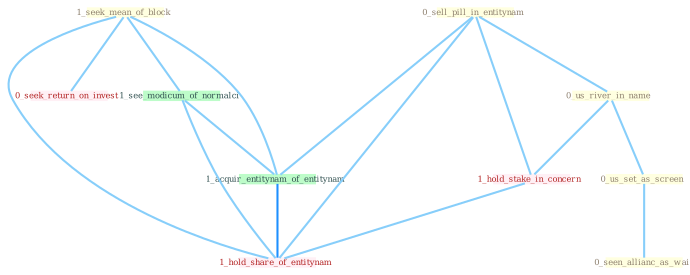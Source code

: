 Graph G{ 
    node
    [shape=polygon,style=filled,width=.5,height=.06,color="#BDFCC9",fixedsize=true,fontsize=4,
    fontcolor="#2f4f4f"];
    {node
    [color="#ffffe0", fontcolor="#8b7d6b"] "1_seek_mean_of_block " "0_sell_pill_in_entitynam " "0_us_river_in_name " "0_us_set_as_screen " "0_seen_allianc_as_wai "}
{node [color="#fff0f5", fontcolor="#b22222"] "1_hold_stake_in_concern " "0_seek_return_on_invest " "1_hold_share_of_entitynam "}
edge [color="#B0E2FF"];

	"1_seek_mean_of_block " -- "0_seek_return_on_invest " [w="1", color="#87cefa" ];
	"1_seek_mean_of_block " -- "1_see_modicum_of_normalci " [w="1", color="#87cefa" ];
	"1_seek_mean_of_block " -- "1_acquir_entitynam_of_entitynam " [w="1", color="#87cefa" ];
	"1_seek_mean_of_block " -- "1_hold_share_of_entitynam " [w="1", color="#87cefa" ];
	"0_sell_pill_in_entitynam " -- "0_us_river_in_name " [w="1", color="#87cefa" ];
	"0_sell_pill_in_entitynam " -- "1_hold_stake_in_concern " [w="1", color="#87cefa" ];
	"0_sell_pill_in_entitynam " -- "1_acquir_entitynam_of_entitynam " [w="1", color="#87cefa" ];
	"0_sell_pill_in_entitynam " -- "1_hold_share_of_entitynam " [w="1", color="#87cefa" ];
	"0_us_river_in_name " -- "0_us_set_as_screen " [w="1", color="#87cefa" ];
	"0_us_river_in_name " -- "1_hold_stake_in_concern " [w="1", color="#87cefa" ];
	"0_us_set_as_screen " -- "0_seen_allianc_as_wai " [w="1", color="#87cefa" ];
	"1_hold_stake_in_concern " -- "1_hold_share_of_entitynam " [w="1", color="#87cefa" ];
	"1_see_modicum_of_normalci " -- "1_acquir_entitynam_of_entitynam " [w="1", color="#87cefa" ];
	"1_see_modicum_of_normalci " -- "1_hold_share_of_entitynam " [w="1", color="#87cefa" ];
	"1_acquir_entitynam_of_entitynam " -- "1_hold_share_of_entitynam " [w="2", color="#1e90ff" , len=0.8];
}